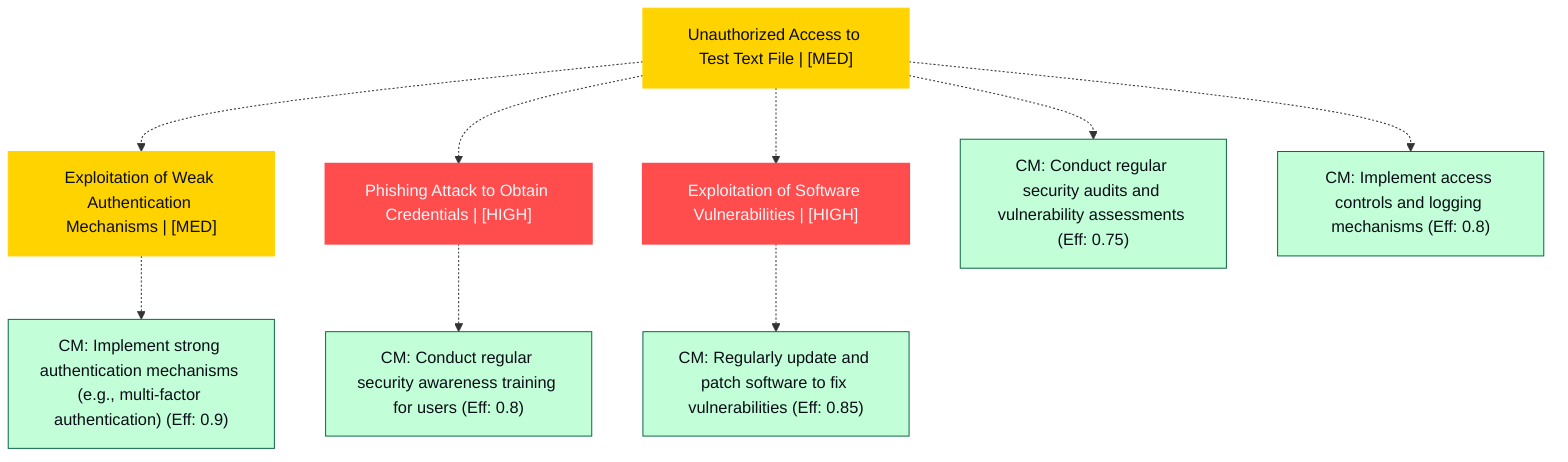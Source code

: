 graph TB
  node_01K6B3GZFF5XH5BXN4VCRD432M["Unauthorized Access to Test Text File | [MED]"]:::mediumRisk
  node_01K6B3GZFF5XH5BXN4VCRD432M-1["Exploitation of Weak Authentication Mechanisms | [MED]"]:::mediumRisk
  node_01K6B3GZFF5XH5BXN4VCRD432M-1_cm_0["CM: Implement strong authentication mechanisms (e.g., multi-factor authentication) (Eff: 0.9)"]:::countermeasure
  node_01K6B3GZFF5XH5BXN4VCRD432M-2["Phishing Attack to Obtain Credentials | [HIGH]"]:::highRisk
  node_01K6B3GZFF5XH5BXN4VCRD432M-2_cm_0["CM: Conduct regular security awareness training for users (Eff: 0.8)"]:::countermeasure
  node_01K6B3GZFF5XH5BXN4VCRD432M-3["Exploitation of Software Vulnerabilities | [HIGH]"]:::highRisk
  node_01K6B3GZFF5XH5BXN4VCRD432M-3_cm_0["CM: Regularly update and patch software to fix vulnerabilities (Eff: 0.85)"]:::countermeasure
  node_01K6B3GZFF5XH5BXN4VCRD432M_cm_0["CM: Conduct regular security audits and vulnerability assessments (Eff: 0.75)"]:::countermeasure
  node_01K6B3GZFF5XH5BXN4VCRD432M_cm_1["CM: Implement access controls and logging mechanisms (Eff: 0.8)"]:::countermeasure

  node_01K6B3GZFF5XH5BXN4VCRD432M -.-> node_01K6B3GZFF5XH5BXN4VCRD432M-1
  node_01K6B3GZFF5XH5BXN4VCRD432M-1 -.-> node_01K6B3GZFF5XH5BXN4VCRD432M-1_cm_0
  node_01K6B3GZFF5XH5BXN4VCRD432M -.-> node_01K6B3GZFF5XH5BXN4VCRD432M-2
  node_01K6B3GZFF5XH5BXN4VCRD432M-2 -.-> node_01K6B3GZFF5XH5BXN4VCRD432M-2_cm_0
  node_01K6B3GZFF5XH5BXN4VCRD432M -.-> node_01K6B3GZFF5XH5BXN4VCRD432M-3
  node_01K6B3GZFF5XH5BXN4VCRD432M-3 -.-> node_01K6B3GZFF5XH5BXN4VCRD432M-3_cm_0
  node_01K6B3GZFF5XH5BXN4VCRD432M -.-> node_01K6B3GZFF5XH5BXN4VCRD432M_cm_0
  node_01K6B3GZFF5XH5BXN4VCRD432M -.-> node_01K6B3GZFF5XH5BXN4VCRD432M_cm_1

  classDef andNode fill:#FF4C4C,stroke:#FF4C4C,stroke-width:2px,color:#F5F7FA
  classDef orNode fill:#36FF8F,stroke:#36FF8F,stroke-width:2px,color:#0B0D17
  classDef leafNode fill:#29ABE2,stroke:#29ABE2,stroke-width:2px,color:#F5F7FA
  classDef highRisk fill:#FF4C4C,color:#F5F7FA,stroke:#FF4C4C,stroke-width:2px
  classDef mediumRisk fill:#FFD300,stroke:#FFD300,stroke-width:1px,color:#0B0D17
  classDef lowRisk fill:#FFF2B3,stroke:#FFF2B3,stroke-width:1px,color:#0B0D17
  classDef countermeasure fill:#C2FFD8,stroke:#106B49,stroke-width:1px,color:#0B0D17
  classDef reference fill:#A259FF,stroke:#c3a4ff,stroke-width:1px,stroke-dasharray:3 3,color:#F5F7FA
  classDef mitreNode stroke-dasharray:5 5
  classDef note fill:#ffffcc,stroke:#ffcc00,stroke-width:2px,stroke-dasharray:5 5